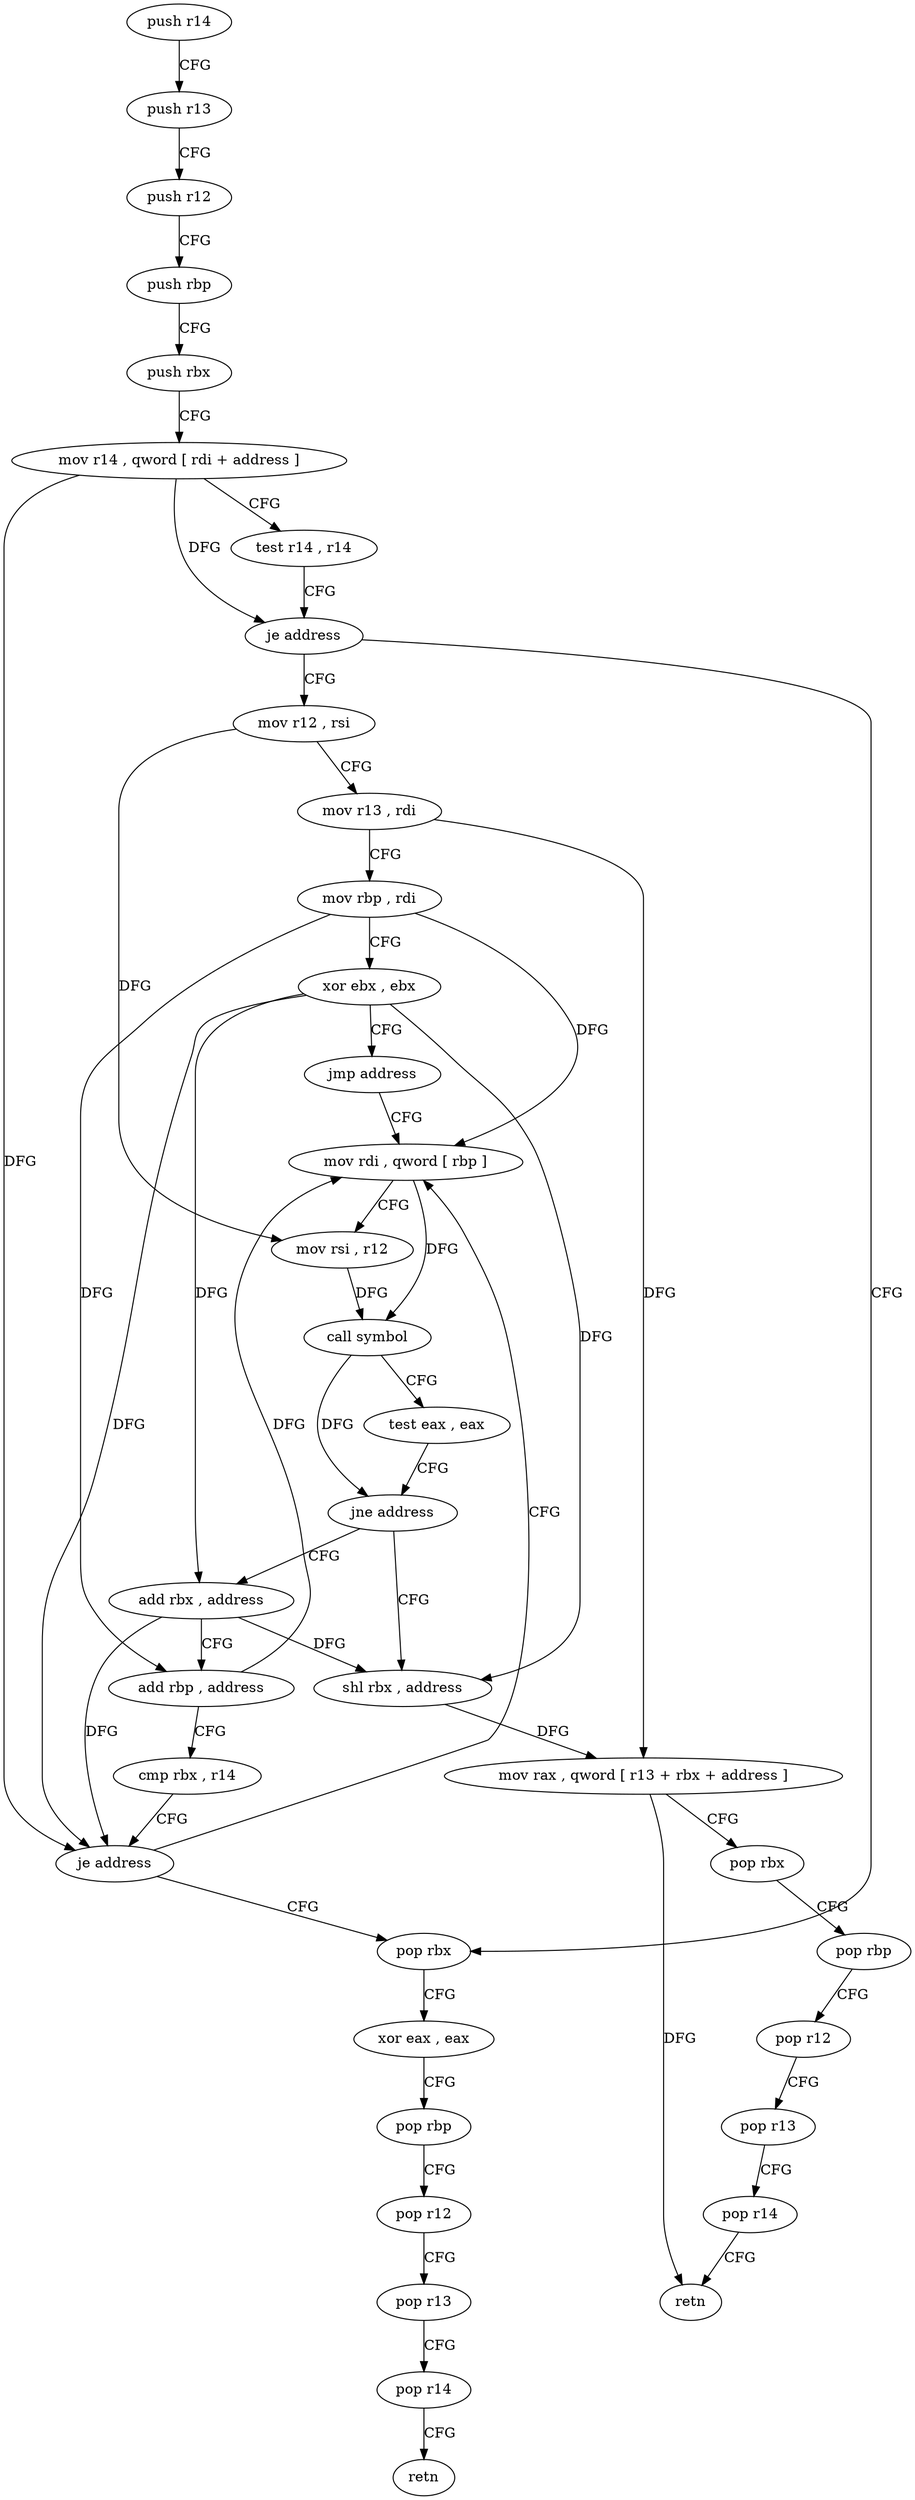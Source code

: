 digraph "func" {
"155232" [label = "push r14" ]
"155234" [label = "push r13" ]
"155236" [label = "push r12" ]
"155238" [label = "push rbp" ]
"155239" [label = "push rbx" ]
"155240" [label = "mov r14 , qword [ rdi + address ]" ]
"155247" [label = "test r14 , r14" ]
"155250" [label = "je address" ]
"155328" [label = "pop rbx" ]
"155252" [label = "mov r12 , rsi" ]
"155329" [label = "xor eax , eax" ]
"155331" [label = "pop rbp" ]
"155332" [label = "pop r12" ]
"155334" [label = "pop r13" ]
"155336" [label = "pop r14" ]
"155338" [label = "retn" ]
"155255" [label = "mov r13 , rdi" ]
"155258" [label = "mov rbp , rdi" ]
"155261" [label = "xor ebx , ebx" ]
"155263" [label = "jmp address" ]
"155285" [label = "mov rdi , qword [ rbp ]" ]
"155289" [label = "mov rsi , r12" ]
"155292" [label = "call symbol" ]
"155297" [label = "test eax , eax" ]
"155299" [label = "jne address" ]
"155272" [label = "add rbx , address" ]
"155301" [label = "shl rbx , address" ]
"155276" [label = "add rbp , address" ]
"155280" [label = "cmp rbx , r14" ]
"155283" [label = "je address" ]
"155305" [label = "mov rax , qword [ r13 + rbx + address ]" ]
"155310" [label = "pop rbx" ]
"155311" [label = "pop rbp" ]
"155312" [label = "pop r12" ]
"155314" [label = "pop r13" ]
"155316" [label = "pop r14" ]
"155318" [label = "retn" ]
"155232" -> "155234" [ label = "CFG" ]
"155234" -> "155236" [ label = "CFG" ]
"155236" -> "155238" [ label = "CFG" ]
"155238" -> "155239" [ label = "CFG" ]
"155239" -> "155240" [ label = "CFG" ]
"155240" -> "155247" [ label = "CFG" ]
"155240" -> "155250" [ label = "DFG" ]
"155240" -> "155283" [ label = "DFG" ]
"155247" -> "155250" [ label = "CFG" ]
"155250" -> "155328" [ label = "CFG" ]
"155250" -> "155252" [ label = "CFG" ]
"155328" -> "155329" [ label = "CFG" ]
"155252" -> "155255" [ label = "CFG" ]
"155252" -> "155289" [ label = "DFG" ]
"155329" -> "155331" [ label = "CFG" ]
"155331" -> "155332" [ label = "CFG" ]
"155332" -> "155334" [ label = "CFG" ]
"155334" -> "155336" [ label = "CFG" ]
"155336" -> "155338" [ label = "CFG" ]
"155255" -> "155258" [ label = "CFG" ]
"155255" -> "155305" [ label = "DFG" ]
"155258" -> "155261" [ label = "CFG" ]
"155258" -> "155285" [ label = "DFG" ]
"155258" -> "155276" [ label = "DFG" ]
"155261" -> "155263" [ label = "CFG" ]
"155261" -> "155272" [ label = "DFG" ]
"155261" -> "155283" [ label = "DFG" ]
"155261" -> "155301" [ label = "DFG" ]
"155263" -> "155285" [ label = "CFG" ]
"155285" -> "155289" [ label = "CFG" ]
"155285" -> "155292" [ label = "DFG" ]
"155289" -> "155292" [ label = "DFG" ]
"155292" -> "155297" [ label = "CFG" ]
"155292" -> "155299" [ label = "DFG" ]
"155297" -> "155299" [ label = "CFG" ]
"155299" -> "155272" [ label = "CFG" ]
"155299" -> "155301" [ label = "CFG" ]
"155272" -> "155276" [ label = "CFG" ]
"155272" -> "155283" [ label = "DFG" ]
"155272" -> "155301" [ label = "DFG" ]
"155301" -> "155305" [ label = "DFG" ]
"155276" -> "155280" [ label = "CFG" ]
"155276" -> "155285" [ label = "DFG" ]
"155280" -> "155283" [ label = "CFG" ]
"155283" -> "155328" [ label = "CFG" ]
"155283" -> "155285" [ label = "CFG" ]
"155305" -> "155310" [ label = "CFG" ]
"155305" -> "155318" [ label = "DFG" ]
"155310" -> "155311" [ label = "CFG" ]
"155311" -> "155312" [ label = "CFG" ]
"155312" -> "155314" [ label = "CFG" ]
"155314" -> "155316" [ label = "CFG" ]
"155316" -> "155318" [ label = "CFG" ]
}
